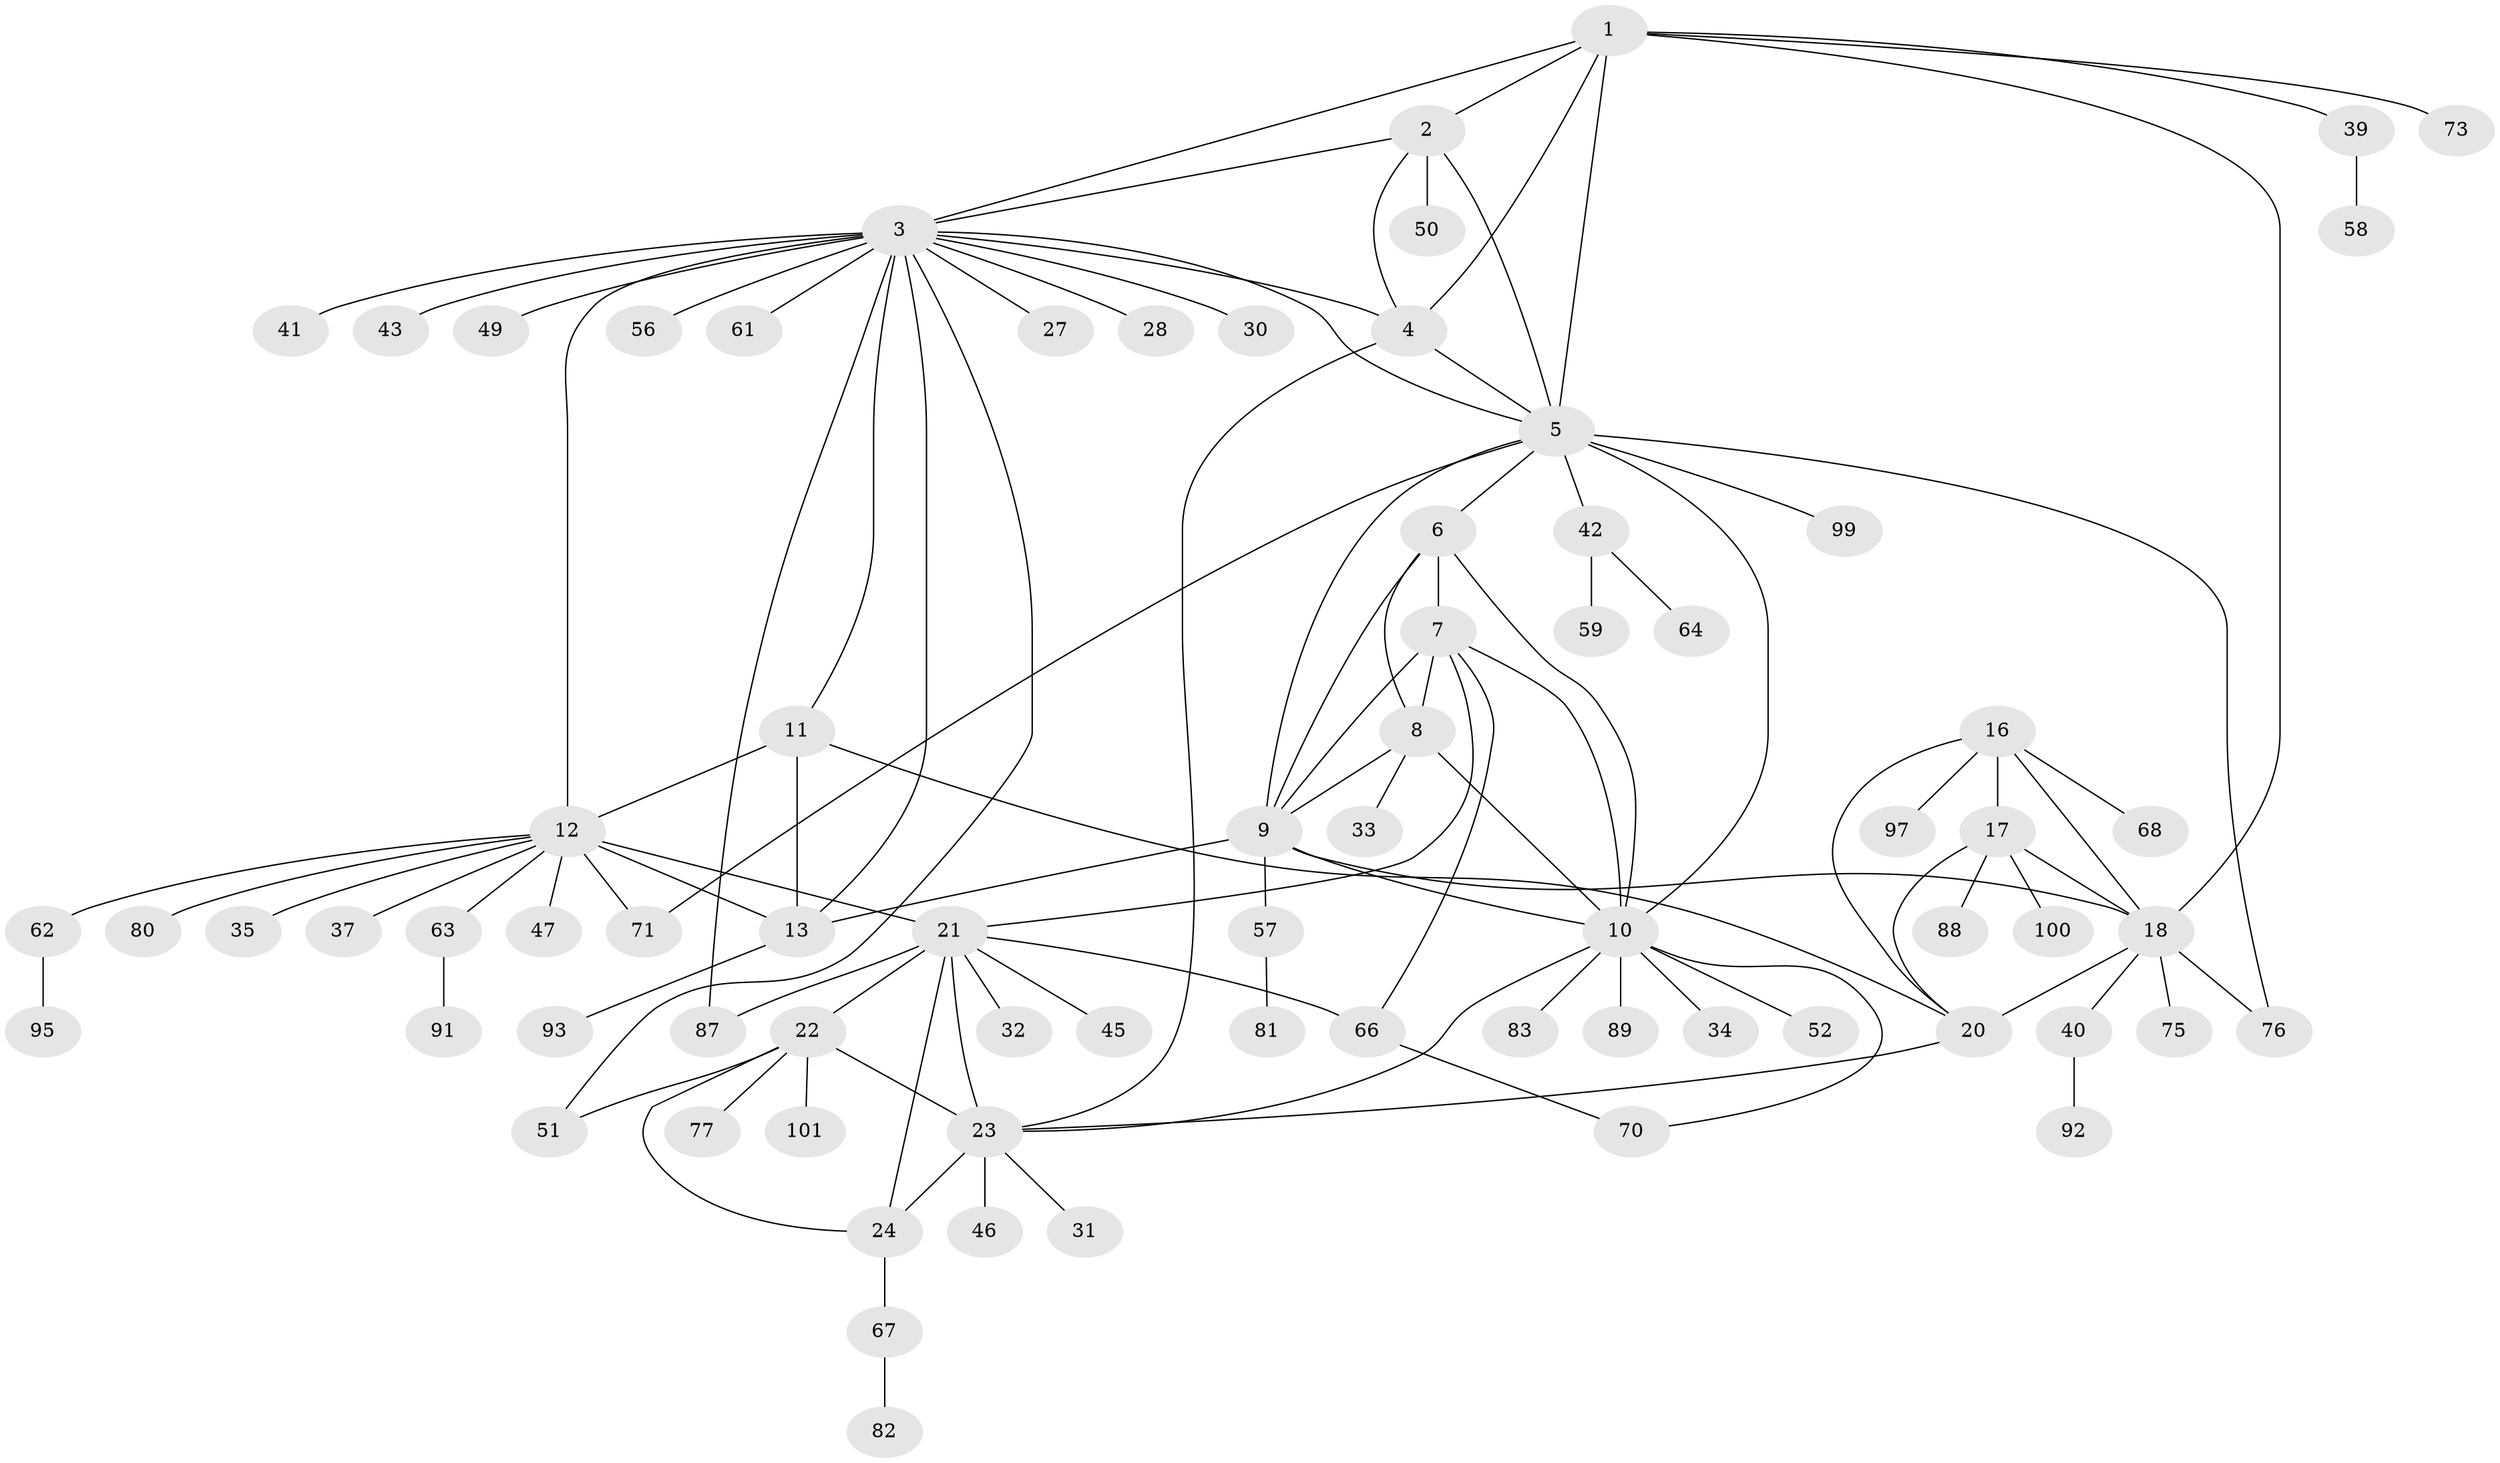 // Generated by graph-tools (version 1.1) at 2025/52/02/27/25 19:52:18]
// undirected, 74 vertices, 109 edges
graph export_dot {
graph [start="1"]
  node [color=gray90,style=filled];
  1 [super="+48"];
  2 [super="+38"];
  3 [super="+14"];
  4 [super="+54"];
  5 [super="+85"];
  6 [super="+79"];
  7 [super="+72"];
  8 [super="+29"];
  9 [super="+96"];
  10 [super="+36"];
  11 [super="+69"];
  12 [super="+15"];
  13 [super="+44"];
  16 [super="+53"];
  17 [super="+19"];
  18 [super="+90"];
  20 [super="+60"];
  21 [super="+25"];
  22 [super="+86"];
  23 [super="+26"];
  24;
  27;
  28;
  30;
  31;
  32;
  33;
  34;
  35;
  37;
  39;
  40;
  41;
  42 [super="+84"];
  43;
  45;
  46;
  47;
  49 [super="+74"];
  50;
  51 [super="+55"];
  52 [super="+78"];
  56;
  57;
  58;
  59;
  61;
  62 [super="+65"];
  63;
  64;
  66;
  67;
  68;
  70;
  71 [super="+98"];
  73;
  75;
  76;
  77;
  80;
  81;
  82;
  83;
  87;
  88;
  89;
  91;
  92 [super="+94"];
  93;
  95;
  97;
  99;
  100;
  101;
  1 -- 2;
  1 -- 3;
  1 -- 4;
  1 -- 5;
  1 -- 18;
  1 -- 39;
  1 -- 73;
  2 -- 3;
  2 -- 4;
  2 -- 5;
  2 -- 50;
  3 -- 4;
  3 -- 5;
  3 -- 28;
  3 -- 49;
  3 -- 56;
  3 -- 87;
  3 -- 41;
  3 -- 11;
  3 -- 12 [weight=2];
  3 -- 13;
  3 -- 43;
  3 -- 27;
  3 -- 61;
  3 -- 30;
  3 -- 51;
  4 -- 5;
  4 -- 23;
  5 -- 6;
  5 -- 42;
  5 -- 76;
  5 -- 99;
  5 -- 71;
  5 -- 10;
  5 -- 9;
  6 -- 7;
  6 -- 8;
  6 -- 9;
  6 -- 10;
  7 -- 8;
  7 -- 9;
  7 -- 10;
  7 -- 21;
  7 -- 66;
  8 -- 9;
  8 -- 10;
  8 -- 33;
  9 -- 10;
  9 -- 13;
  9 -- 18 [weight=2];
  9 -- 57;
  10 -- 34;
  10 -- 52;
  10 -- 83;
  10 -- 89;
  10 -- 70;
  10 -- 23;
  11 -- 12 [weight=2];
  11 -- 13;
  11 -- 20;
  12 -- 13 [weight=2];
  12 -- 35;
  12 -- 37;
  12 -- 71;
  12 -- 47;
  12 -- 80;
  12 -- 21;
  12 -- 62;
  12 -- 63;
  13 -- 93;
  16 -- 17 [weight=2];
  16 -- 18;
  16 -- 20;
  16 -- 68;
  16 -- 97;
  17 -- 18 [weight=2];
  17 -- 20 [weight=2];
  17 -- 100;
  17 -- 88;
  18 -- 20;
  18 -- 40;
  18 -- 75;
  18 -- 76;
  20 -- 23;
  21 -- 22 [weight=2];
  21 -- 23 [weight=2];
  21 -- 24 [weight=2];
  21 -- 32;
  21 -- 45;
  21 -- 66;
  21 -- 87;
  22 -- 23;
  22 -- 24;
  22 -- 51;
  22 -- 77;
  22 -- 101;
  23 -- 24;
  23 -- 31;
  23 -- 46;
  24 -- 67;
  39 -- 58;
  40 -- 92;
  42 -- 59;
  42 -- 64;
  57 -- 81;
  62 -- 95;
  63 -- 91;
  66 -- 70;
  67 -- 82;
}

